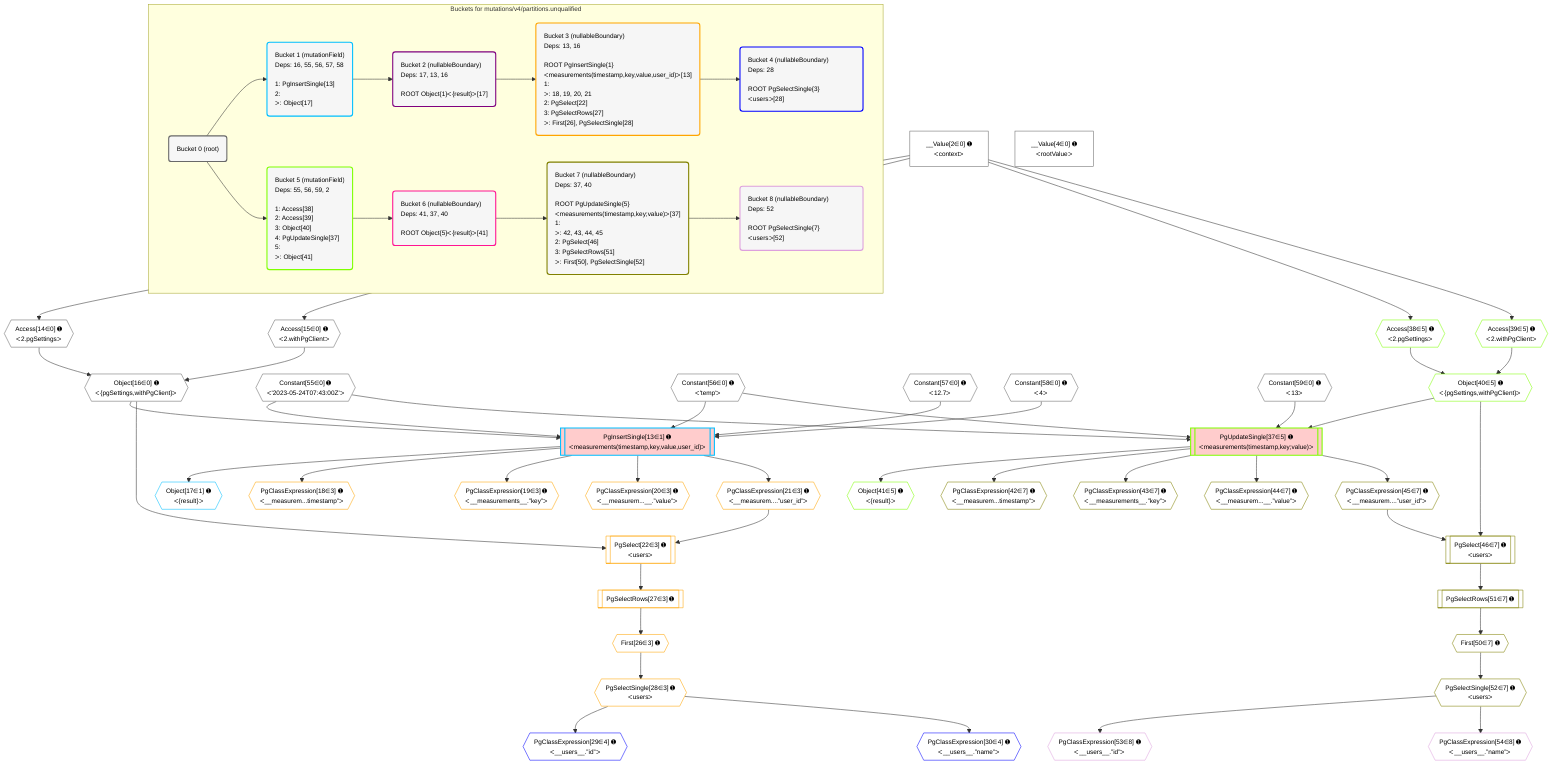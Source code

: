 %%{init: {'themeVariables': { 'fontSize': '12px'}}}%%
graph TD
    classDef path fill:#eee,stroke:#000,color:#000
    classDef plan fill:#fff,stroke-width:1px,color:#000
    classDef itemplan fill:#fff,stroke-width:2px,color:#000
    classDef unbatchedplan fill:#dff,stroke-width:1px,color:#000
    classDef sideeffectplan fill:#fcc,stroke-width:2px,color:#000
    classDef bucket fill:#f6f6f6,color:#000,stroke-width:2px,text-align:left


    %% plan dependencies
    Object16{{"Object[16∈0] ➊<br />ᐸ{pgSettings,withPgClient}ᐳ"}}:::plan
    Access14{{"Access[14∈0] ➊<br />ᐸ2.pgSettingsᐳ"}}:::plan
    Access15{{"Access[15∈0] ➊<br />ᐸ2.withPgClientᐳ"}}:::plan
    Access14 & Access15 --> Object16
    __Value2["__Value[2∈0] ➊<br />ᐸcontextᐳ"]:::plan
    __Value2 --> Access14
    __Value2 --> Access15
    __Value4["__Value[4∈0] ➊<br />ᐸrootValueᐳ"]:::plan
    Constant55{{"Constant[55∈0] ➊<br />ᐸ'2023-05-24T07:43:00Z'ᐳ"}}:::plan
    Constant56{{"Constant[56∈0] ➊<br />ᐸ'temp'ᐳ"}}:::plan
    Constant57{{"Constant[57∈0] ➊<br />ᐸ12.7ᐳ"}}:::plan
    Constant58{{"Constant[58∈0] ➊<br />ᐸ4ᐳ"}}:::plan
    Constant59{{"Constant[59∈0] ➊<br />ᐸ13ᐳ"}}:::plan
    PgInsertSingle13[["PgInsertSingle[13∈1] ➊<br />ᐸmeasurements(timestamp,key,value,user_id)ᐳ"]]:::sideeffectplan
    Object16 & Constant55 & Constant56 & Constant57 & Constant58 --> PgInsertSingle13
    Object17{{"Object[17∈1] ➊<br />ᐸ{result}ᐳ"}}:::plan
    PgInsertSingle13 --> Object17
    PgSelect22[["PgSelect[22∈3] ➊<br />ᐸusersᐳ"]]:::plan
    PgClassExpression21{{"PgClassExpression[21∈3] ➊<br />ᐸ__measurem....”user_id”ᐳ"}}:::plan
    Object16 & PgClassExpression21 --> PgSelect22
    PgClassExpression18{{"PgClassExpression[18∈3] ➊<br />ᐸ__measurem...timestamp”ᐳ"}}:::plan
    PgInsertSingle13 --> PgClassExpression18
    PgClassExpression19{{"PgClassExpression[19∈3] ➊<br />ᐸ__measurements__.”key”ᐳ"}}:::plan
    PgInsertSingle13 --> PgClassExpression19
    PgClassExpression20{{"PgClassExpression[20∈3] ➊<br />ᐸ__measurem...__.”value”ᐳ"}}:::plan
    PgInsertSingle13 --> PgClassExpression20
    PgInsertSingle13 --> PgClassExpression21
    First26{{"First[26∈3] ➊"}}:::plan
    PgSelectRows27[["PgSelectRows[27∈3] ➊"]]:::plan
    PgSelectRows27 --> First26
    PgSelect22 --> PgSelectRows27
    PgSelectSingle28{{"PgSelectSingle[28∈3] ➊<br />ᐸusersᐳ"}}:::plan
    First26 --> PgSelectSingle28
    PgClassExpression29{{"PgClassExpression[29∈4] ➊<br />ᐸ__users__.”id”ᐳ"}}:::plan
    PgSelectSingle28 --> PgClassExpression29
    PgClassExpression30{{"PgClassExpression[30∈4] ➊<br />ᐸ__users__.”name”ᐳ"}}:::plan
    PgSelectSingle28 --> PgClassExpression30
    PgUpdateSingle37[["PgUpdateSingle[37∈5] ➊<br />ᐸmeasurements(timestamp,key;value)ᐳ"]]:::sideeffectplan
    Object40{{"Object[40∈5] ➊<br />ᐸ{pgSettings,withPgClient}ᐳ"}}:::plan
    Object40 & Constant55 & Constant56 & Constant59 --> PgUpdateSingle37
    Access38{{"Access[38∈5] ➊<br />ᐸ2.pgSettingsᐳ"}}:::plan
    Access39{{"Access[39∈5] ➊<br />ᐸ2.withPgClientᐳ"}}:::plan
    Access38 & Access39 --> Object40
    __Value2 --> Access38
    __Value2 --> Access39
    Object41{{"Object[41∈5] ➊<br />ᐸ{result}ᐳ"}}:::plan
    PgUpdateSingle37 --> Object41
    PgSelect46[["PgSelect[46∈7] ➊<br />ᐸusersᐳ"]]:::plan
    PgClassExpression45{{"PgClassExpression[45∈7] ➊<br />ᐸ__measurem....”user_id”ᐳ"}}:::plan
    Object40 & PgClassExpression45 --> PgSelect46
    PgClassExpression42{{"PgClassExpression[42∈7] ➊<br />ᐸ__measurem...timestamp”ᐳ"}}:::plan
    PgUpdateSingle37 --> PgClassExpression42
    PgClassExpression43{{"PgClassExpression[43∈7] ➊<br />ᐸ__measurements__.”key”ᐳ"}}:::plan
    PgUpdateSingle37 --> PgClassExpression43
    PgClassExpression44{{"PgClassExpression[44∈7] ➊<br />ᐸ__measurem...__.”value”ᐳ"}}:::plan
    PgUpdateSingle37 --> PgClassExpression44
    PgUpdateSingle37 --> PgClassExpression45
    First50{{"First[50∈7] ➊"}}:::plan
    PgSelectRows51[["PgSelectRows[51∈7] ➊"]]:::plan
    PgSelectRows51 --> First50
    PgSelect46 --> PgSelectRows51
    PgSelectSingle52{{"PgSelectSingle[52∈7] ➊<br />ᐸusersᐳ"}}:::plan
    First50 --> PgSelectSingle52
    PgClassExpression53{{"PgClassExpression[53∈8] ➊<br />ᐸ__users__.”id”ᐳ"}}:::plan
    PgSelectSingle52 --> PgClassExpression53
    PgClassExpression54{{"PgClassExpression[54∈8] ➊<br />ᐸ__users__.”name”ᐳ"}}:::plan
    PgSelectSingle52 --> PgClassExpression54

    %% define steps

    subgraph "Buckets for mutations/v4/partitions.unqualified"
    Bucket0("Bucket 0 (root)"):::bucket
    classDef bucket0 stroke:#696969
    class Bucket0,__Value2,__Value4,Access14,Access15,Object16,Constant55,Constant56,Constant57,Constant58,Constant59 bucket0
    Bucket1("Bucket 1 (mutationField)<br />Deps: 16, 55, 56, 57, 58<br /><br />1: PgInsertSingle[13]<br />2: <br />ᐳ: Object[17]"):::bucket
    classDef bucket1 stroke:#00bfff
    class Bucket1,PgInsertSingle13,Object17 bucket1
    Bucket2("Bucket 2 (nullableBoundary)<br />Deps: 17, 13, 16<br /><br />ROOT Object{1}ᐸ{result}ᐳ[17]"):::bucket
    classDef bucket2 stroke:#7f007f
    class Bucket2 bucket2
    Bucket3("Bucket 3 (nullableBoundary)<br />Deps: 13, 16<br /><br />ROOT PgInsertSingle{1}ᐸmeasurements(timestamp,key,value,user_id)ᐳ[13]<br />1: <br />ᐳ: 18, 19, 20, 21<br />2: PgSelect[22]<br />3: PgSelectRows[27]<br />ᐳ: First[26], PgSelectSingle[28]"):::bucket
    classDef bucket3 stroke:#ffa500
    class Bucket3,PgClassExpression18,PgClassExpression19,PgClassExpression20,PgClassExpression21,PgSelect22,First26,PgSelectRows27,PgSelectSingle28 bucket3
    Bucket4("Bucket 4 (nullableBoundary)<br />Deps: 28<br /><br />ROOT PgSelectSingle{3}ᐸusersᐳ[28]"):::bucket
    classDef bucket4 stroke:#0000ff
    class Bucket4,PgClassExpression29,PgClassExpression30 bucket4
    Bucket5("Bucket 5 (mutationField)<br />Deps: 55, 56, 59, 2<br /><br />1: Access[38]<br />2: Access[39]<br />3: Object[40]<br />4: PgUpdateSingle[37]<br />5: <br />ᐳ: Object[41]"):::bucket
    classDef bucket5 stroke:#7fff00
    class Bucket5,PgUpdateSingle37,Access38,Access39,Object40,Object41 bucket5
    Bucket6("Bucket 6 (nullableBoundary)<br />Deps: 41, 37, 40<br /><br />ROOT Object{5}ᐸ{result}ᐳ[41]"):::bucket
    classDef bucket6 stroke:#ff1493
    class Bucket6 bucket6
    Bucket7("Bucket 7 (nullableBoundary)<br />Deps: 37, 40<br /><br />ROOT PgUpdateSingle{5}ᐸmeasurements(timestamp,key;value)ᐳ[37]<br />1: <br />ᐳ: 42, 43, 44, 45<br />2: PgSelect[46]<br />3: PgSelectRows[51]<br />ᐳ: First[50], PgSelectSingle[52]"):::bucket
    classDef bucket7 stroke:#808000
    class Bucket7,PgClassExpression42,PgClassExpression43,PgClassExpression44,PgClassExpression45,PgSelect46,First50,PgSelectRows51,PgSelectSingle52 bucket7
    Bucket8("Bucket 8 (nullableBoundary)<br />Deps: 52<br /><br />ROOT PgSelectSingle{7}ᐸusersᐳ[52]"):::bucket
    classDef bucket8 stroke:#dda0dd
    class Bucket8,PgClassExpression53,PgClassExpression54 bucket8
    Bucket0 --> Bucket1 & Bucket5
    Bucket1 --> Bucket2
    Bucket2 --> Bucket3
    Bucket3 --> Bucket4
    Bucket5 --> Bucket6
    Bucket6 --> Bucket7
    Bucket7 --> Bucket8
    end